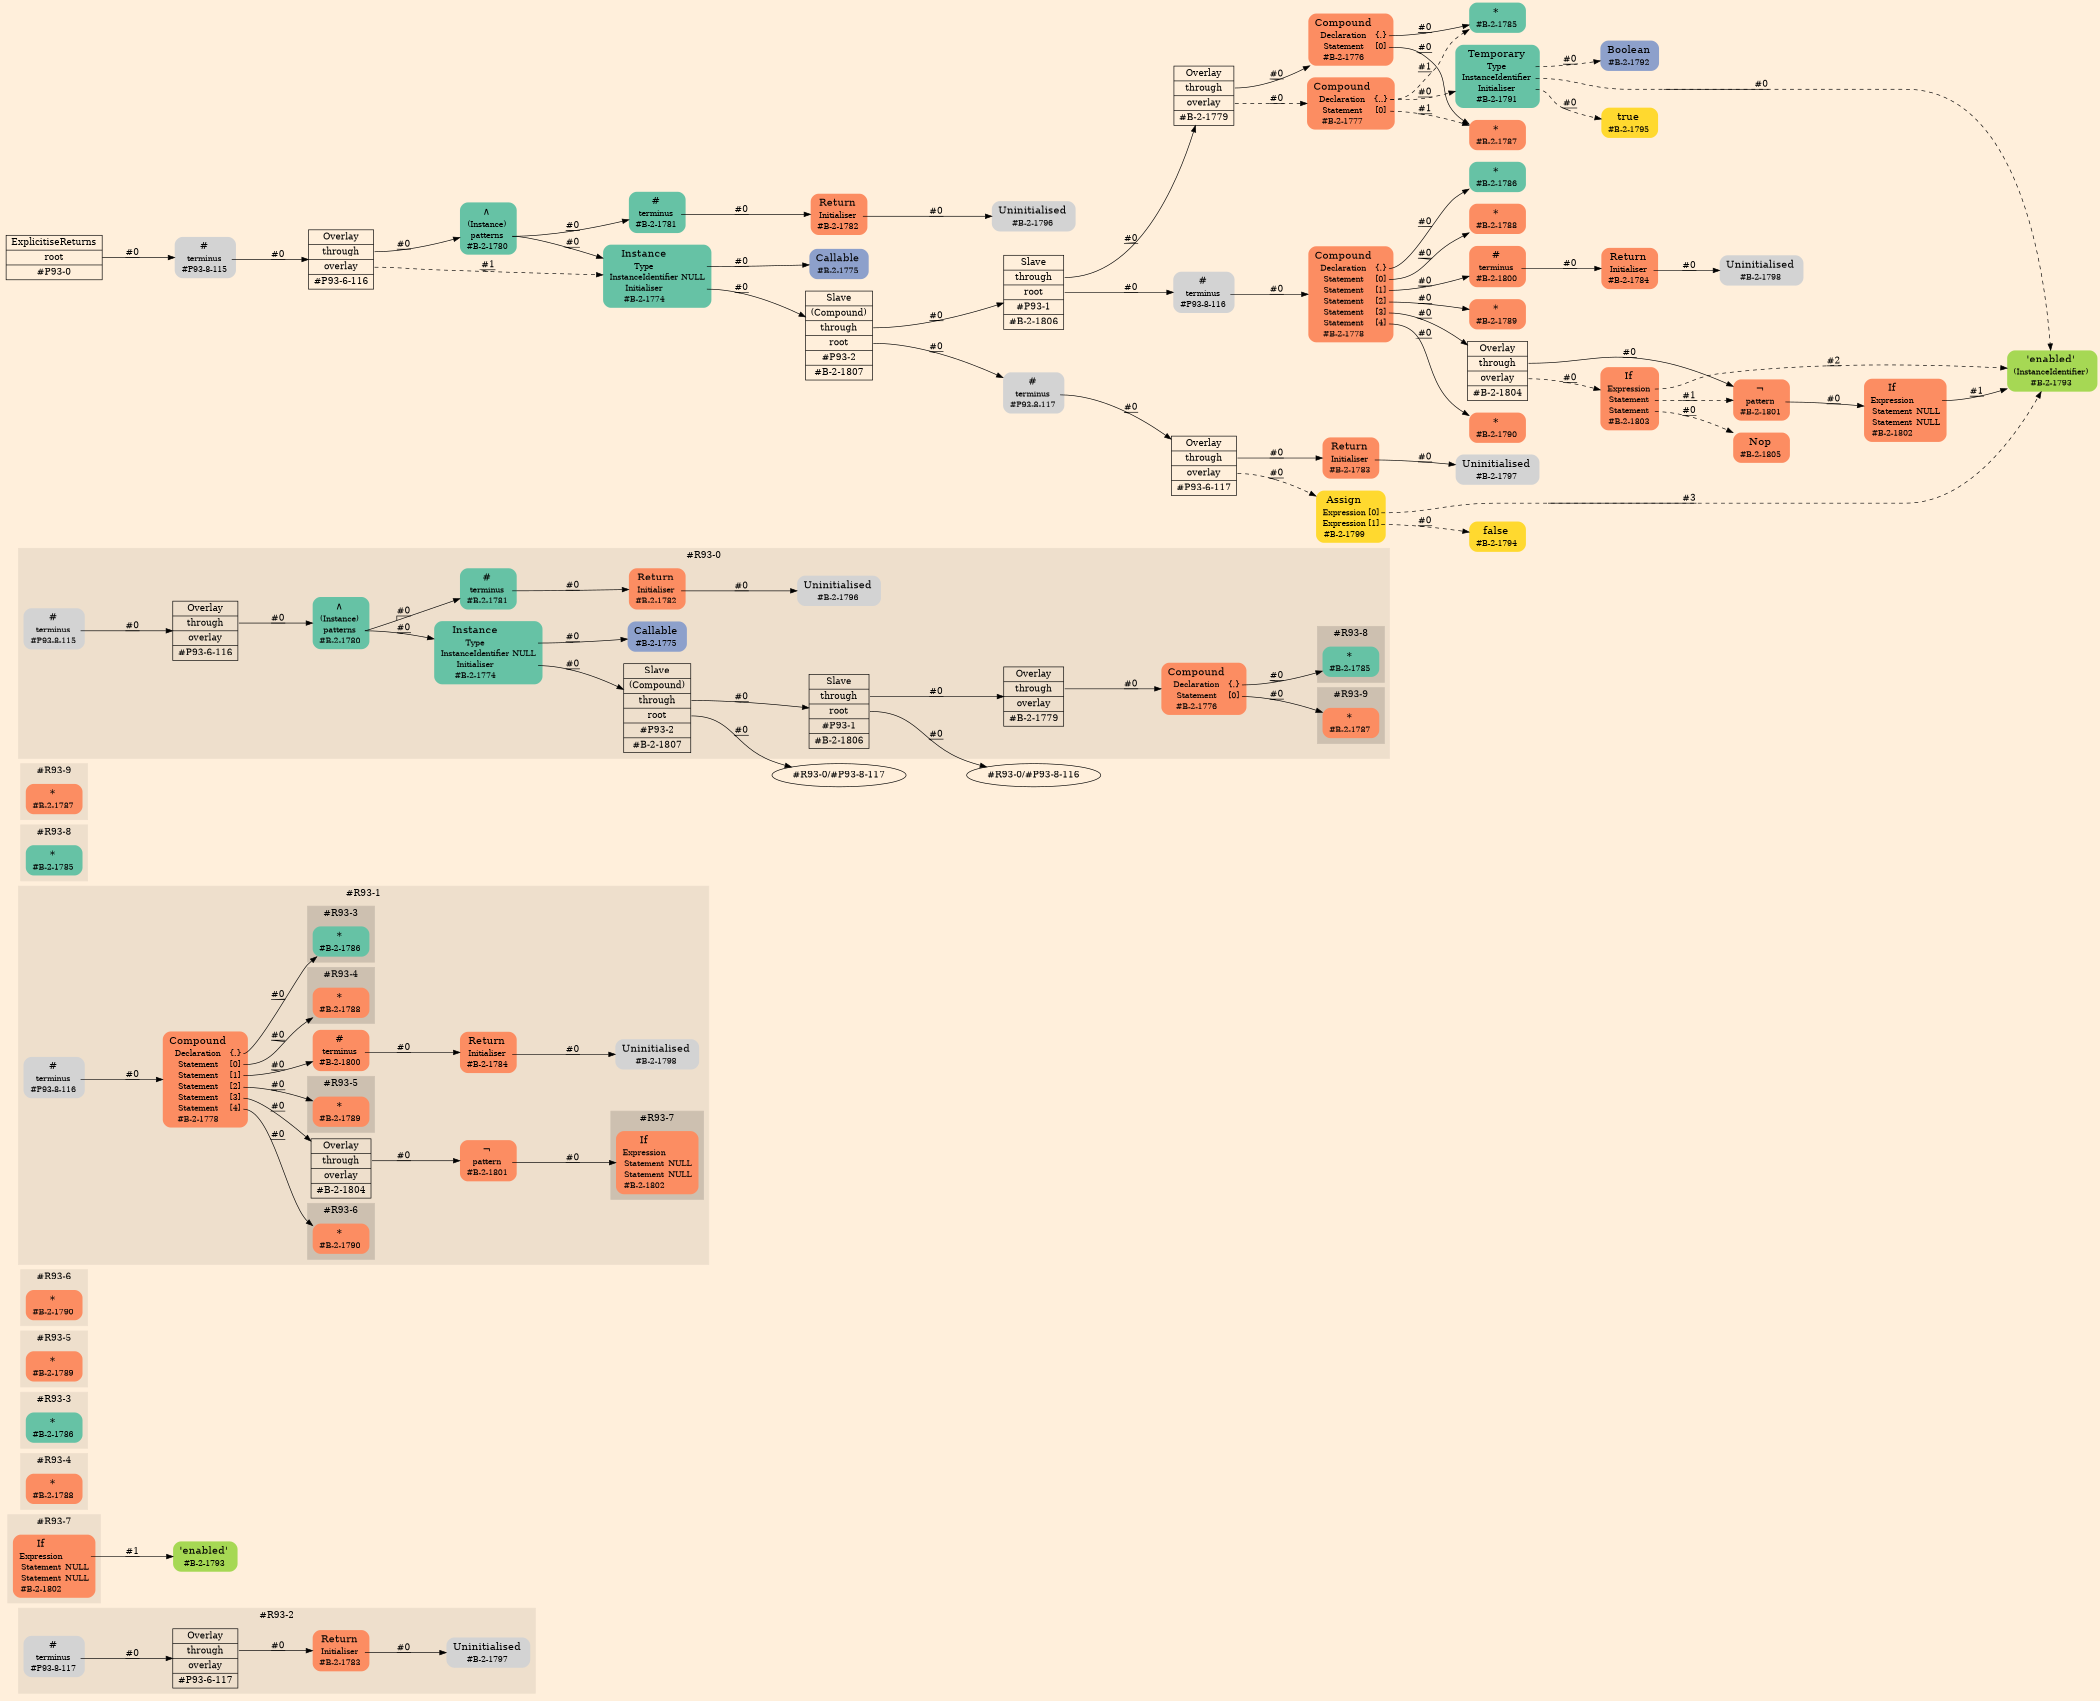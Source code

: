 digraph Inferno {
graph [
rankdir = "LR"
ranksep = 1.0
size = "14,20"
bgcolor = antiquewhite1
color = black
fontcolor = black
];
node [
];
subgraph "cluster#R93-2" {
label = "#R93-2"
style = "filled"
color = antiquewhite2
"#R93-2/#B-2-1797" [
shape = "plaintext"
label = <<TABLE BORDER="0" CELLBORDER="0" CELLSPACING="0">
 <TR>
  <TD><FONT POINT-SIZE="16.0">Uninitialised</FONT></TD>
  <TD></TD>
 </TR>
 <TR>
  <TD>#B-2-1797</TD>
  <TD PORT="port0"></TD>
 </TR>
</TABLE>>
style = "rounded,filled"
fontsize = "12"
];
"#R93-2/#B-2-1783" [
shape = "plaintext"
fillcolor = "/set28/2"
label = <<TABLE BORDER="0" CELLBORDER="0" CELLSPACING="0">
 <TR>
  <TD><FONT POINT-SIZE="16.0">Return</FONT></TD>
  <TD></TD>
 </TR>
 <TR>
  <TD>Initialiser</TD>
  <TD PORT="port0"></TD>
 </TR>
 <TR>
  <TD>#B-2-1783</TD>
  <TD PORT="port1"></TD>
 </TR>
</TABLE>>
style = "rounded,filled"
fontsize = "12"
];
"#R93-2/#P93-8-117" [
shape = "plaintext"
label = <<TABLE BORDER="0" CELLBORDER="0" CELLSPACING="0">
 <TR>
  <TD><FONT POINT-SIZE="16.0">#</FONT></TD>
  <TD></TD>
 </TR>
 <TR>
  <TD>terminus</TD>
  <TD PORT="port0"></TD>
 </TR>
 <TR>
  <TD>#P93-8-117</TD>
  <TD PORT="port1"></TD>
 </TR>
</TABLE>>
style = "rounded,filled"
fontsize = "12"
];
"#R93-2/#P93-6-117" [
shape = "record"
fillcolor = antiquewhite2
label = "<fixed> Overlay | <port0> through | <port1> overlay | <port2> #P93-6-117"
style = "filled"
fontsize = "14"
color = black
fontcolor = black
];
}
"#R93-7/#B-2-1793" [
shape = "plaintext"
fillcolor = "/set28/5"
label = <<TABLE BORDER="0" CELLBORDER="0" CELLSPACING="0">
 <TR>
  <TD><FONT POINT-SIZE="16.0">'enabled'</FONT></TD>
  <TD></TD>
 </TR>
 <TR>
  <TD>#B-2-1793</TD>
  <TD PORT="port0"></TD>
 </TR>
</TABLE>>
style = "rounded,filled"
fontsize = "12"
];
subgraph "cluster#R93-7" {
label = "#R93-7"
style = "filled"
color = antiquewhite2
"#R93-7/#B-2-1802" [
shape = "plaintext"
fillcolor = "/set28/2"
label = <<TABLE BORDER="0" CELLBORDER="0" CELLSPACING="0">
 <TR>
  <TD><FONT POINT-SIZE="16.0">If</FONT></TD>
  <TD></TD>
 </TR>
 <TR>
  <TD>Expression</TD>
  <TD PORT="port0"></TD>
 </TR>
 <TR>
  <TD>Statement</TD>
  <TD PORT="port1">NULL</TD>
 </TR>
 <TR>
  <TD>Statement</TD>
  <TD PORT="port2">NULL</TD>
 </TR>
 <TR>
  <TD>#B-2-1802</TD>
  <TD PORT="port3"></TD>
 </TR>
</TABLE>>
style = "rounded,filled"
fontsize = "12"
];
}
subgraph "cluster#R93-4" {
label = "#R93-4"
style = "filled"
color = antiquewhite2
"#R93-4/#B-2-1788" [
shape = "plaintext"
fillcolor = "/set28/2"
label = <<TABLE BORDER="0" CELLBORDER="0" CELLSPACING="0">
 <TR>
  <TD><FONT POINT-SIZE="16.0">*</FONT></TD>
  <TD></TD>
 </TR>
 <TR>
  <TD>#B-2-1788</TD>
  <TD PORT="port0"></TD>
 </TR>
</TABLE>>
style = "rounded,filled"
fontsize = "12"
];
}
subgraph "cluster#R93-3" {
label = "#R93-3"
style = "filled"
color = antiquewhite2
"#R93-3/#B-2-1786" [
shape = "plaintext"
fillcolor = "/set28/1"
label = <<TABLE BORDER="0" CELLBORDER="0" CELLSPACING="0">
 <TR>
  <TD><FONT POINT-SIZE="16.0">*</FONT></TD>
  <TD></TD>
 </TR>
 <TR>
  <TD>#B-2-1786</TD>
  <TD PORT="port0"></TD>
 </TR>
</TABLE>>
style = "rounded,filled"
fontsize = "12"
];
}
subgraph "cluster#R93-5" {
label = "#R93-5"
style = "filled"
color = antiquewhite2
"#R93-5/#B-2-1789" [
shape = "plaintext"
fillcolor = "/set28/2"
label = <<TABLE BORDER="0" CELLBORDER="0" CELLSPACING="0">
 <TR>
  <TD><FONT POINT-SIZE="16.0">*</FONT></TD>
  <TD></TD>
 </TR>
 <TR>
  <TD>#B-2-1789</TD>
  <TD PORT="port0"></TD>
 </TR>
</TABLE>>
style = "rounded,filled"
fontsize = "12"
];
}
subgraph "cluster#R93-6" {
label = "#R93-6"
style = "filled"
color = antiquewhite2
"#R93-6/#B-2-1790" [
shape = "plaintext"
fillcolor = "/set28/2"
label = <<TABLE BORDER="0" CELLBORDER="0" CELLSPACING="0">
 <TR>
  <TD><FONT POINT-SIZE="16.0">*</FONT></TD>
  <TD></TD>
 </TR>
 <TR>
  <TD>#B-2-1790</TD>
  <TD PORT="port0"></TD>
 </TR>
</TABLE>>
style = "rounded,filled"
fontsize = "12"
];
}
subgraph "cluster#R93-1" {
label = "#R93-1"
style = "filled"
color = antiquewhite2
"#R93-1/#B-2-1804" [
shape = "record"
fillcolor = antiquewhite2
label = "<fixed> Overlay | <port0> through | <port1> overlay | <port2> #B-2-1804"
style = "filled"
fontsize = "14"
color = black
fontcolor = black
];
"#R93-1/#B-2-1778" [
shape = "plaintext"
fillcolor = "/set28/2"
label = <<TABLE BORDER="0" CELLBORDER="0" CELLSPACING="0">
 <TR>
  <TD><FONT POINT-SIZE="16.0">Compound</FONT></TD>
  <TD></TD>
 </TR>
 <TR>
  <TD>Declaration</TD>
  <TD PORT="port0">{.}</TD>
 </TR>
 <TR>
  <TD>Statement</TD>
  <TD PORT="port1">[0]</TD>
 </TR>
 <TR>
  <TD>Statement</TD>
  <TD PORT="port2">[1]</TD>
 </TR>
 <TR>
  <TD>Statement</TD>
  <TD PORT="port3">[2]</TD>
 </TR>
 <TR>
  <TD>Statement</TD>
  <TD PORT="port4">[3]</TD>
 </TR>
 <TR>
  <TD>Statement</TD>
  <TD PORT="port5">[4]</TD>
 </TR>
 <TR>
  <TD>#B-2-1778</TD>
  <TD PORT="port6"></TD>
 </TR>
</TABLE>>
style = "rounded,filled"
fontsize = "12"
];
"#R93-1/#B-2-1801" [
shape = "plaintext"
fillcolor = "/set28/2"
label = <<TABLE BORDER="0" CELLBORDER="0" CELLSPACING="0">
 <TR>
  <TD><FONT POINT-SIZE="16.0">¬</FONT></TD>
  <TD></TD>
 </TR>
 <TR>
  <TD>pattern</TD>
  <TD PORT="port0"></TD>
 </TR>
 <TR>
  <TD>#B-2-1801</TD>
  <TD PORT="port1"></TD>
 </TR>
</TABLE>>
style = "rounded,filled"
fontsize = "12"
];
"#R93-1/#B-2-1784" [
shape = "plaintext"
fillcolor = "/set28/2"
label = <<TABLE BORDER="0" CELLBORDER="0" CELLSPACING="0">
 <TR>
  <TD><FONT POINT-SIZE="16.0">Return</FONT></TD>
  <TD></TD>
 </TR>
 <TR>
  <TD>Initialiser</TD>
  <TD PORT="port0"></TD>
 </TR>
 <TR>
  <TD>#B-2-1784</TD>
  <TD PORT="port1"></TD>
 </TR>
</TABLE>>
style = "rounded,filled"
fontsize = "12"
];
"#R93-1/#P93-8-116" [
shape = "plaintext"
label = <<TABLE BORDER="0" CELLBORDER="0" CELLSPACING="0">
 <TR>
  <TD><FONT POINT-SIZE="16.0">#</FONT></TD>
  <TD></TD>
 </TR>
 <TR>
  <TD>terminus</TD>
  <TD PORT="port0"></TD>
 </TR>
 <TR>
  <TD>#P93-8-116</TD>
  <TD PORT="port1"></TD>
 </TR>
</TABLE>>
style = "rounded,filled"
fontsize = "12"
];
"#R93-1/#B-2-1800" [
shape = "plaintext"
fillcolor = "/set28/2"
label = <<TABLE BORDER="0" CELLBORDER="0" CELLSPACING="0">
 <TR>
  <TD><FONT POINT-SIZE="16.0">#</FONT></TD>
  <TD></TD>
 </TR>
 <TR>
  <TD>terminus</TD>
  <TD PORT="port0"></TD>
 </TR>
 <TR>
  <TD>#B-2-1800</TD>
  <TD PORT="port1"></TD>
 </TR>
</TABLE>>
style = "rounded,filled"
fontsize = "12"
];
"#R93-1/#B-2-1798" [
shape = "plaintext"
label = <<TABLE BORDER="0" CELLBORDER="0" CELLSPACING="0">
 <TR>
  <TD><FONT POINT-SIZE="16.0">Uninitialised</FONT></TD>
  <TD></TD>
 </TR>
 <TR>
  <TD>#B-2-1798</TD>
  <TD PORT="port0"></TD>
 </TR>
</TABLE>>
style = "rounded,filled"
fontsize = "12"
];
subgraph "cluster#R93-7" {
label = "#R93-7"
style = "filled"
color = antiquewhite3
"#R93-1/#B-2-1802" [
shape = "plaintext"
fillcolor = "/set28/2"
label = <<TABLE BORDER="0" CELLBORDER="0" CELLSPACING="0">
 <TR>
  <TD><FONT POINT-SIZE="16.0">If</FONT></TD>
  <TD></TD>
 </TR>
 <TR>
  <TD>Expression</TD>
  <TD PORT="port0"></TD>
 </TR>
 <TR>
  <TD>Statement</TD>
  <TD PORT="port1">NULL</TD>
 </TR>
 <TR>
  <TD>Statement</TD>
  <TD PORT="port2">NULL</TD>
 </TR>
 <TR>
  <TD>#B-2-1802</TD>
  <TD PORT="port3"></TD>
 </TR>
</TABLE>>
style = "rounded,filled"
fontsize = "12"
];
}
subgraph "cluster#R93-6" {
label = "#R93-6"
style = "filled"
color = antiquewhite3
"#R93-1/#B-2-1790" [
shape = "plaintext"
fillcolor = "/set28/2"
label = <<TABLE BORDER="0" CELLBORDER="0" CELLSPACING="0">
 <TR>
  <TD><FONT POINT-SIZE="16.0">*</FONT></TD>
  <TD></TD>
 </TR>
 <TR>
  <TD>#B-2-1790</TD>
  <TD PORT="port0"></TD>
 </TR>
</TABLE>>
style = "rounded,filled"
fontsize = "12"
];
}
subgraph "cluster#R93-5" {
label = "#R93-5"
style = "filled"
color = antiquewhite3
"#R93-1/#B-2-1789" [
shape = "plaintext"
fillcolor = "/set28/2"
label = <<TABLE BORDER="0" CELLBORDER="0" CELLSPACING="0">
 <TR>
  <TD><FONT POINT-SIZE="16.0">*</FONT></TD>
  <TD></TD>
 </TR>
 <TR>
  <TD>#B-2-1789</TD>
  <TD PORT="port0"></TD>
 </TR>
</TABLE>>
style = "rounded,filled"
fontsize = "12"
];
}
subgraph "cluster#R93-3" {
label = "#R93-3"
style = "filled"
color = antiquewhite3
"#R93-1/#B-2-1786" [
shape = "plaintext"
fillcolor = "/set28/1"
label = <<TABLE BORDER="0" CELLBORDER="0" CELLSPACING="0">
 <TR>
  <TD><FONT POINT-SIZE="16.0">*</FONT></TD>
  <TD></TD>
 </TR>
 <TR>
  <TD>#B-2-1786</TD>
  <TD PORT="port0"></TD>
 </TR>
</TABLE>>
style = "rounded,filled"
fontsize = "12"
];
}
subgraph "cluster#R93-4" {
label = "#R93-4"
style = "filled"
color = antiquewhite3
"#R93-1/#B-2-1788" [
shape = "plaintext"
fillcolor = "/set28/2"
label = <<TABLE BORDER="0" CELLBORDER="0" CELLSPACING="0">
 <TR>
  <TD><FONT POINT-SIZE="16.0">*</FONT></TD>
  <TD></TD>
 </TR>
 <TR>
  <TD>#B-2-1788</TD>
  <TD PORT="port0"></TD>
 </TR>
</TABLE>>
style = "rounded,filled"
fontsize = "12"
];
}
}
subgraph "cluster#R93-8" {
label = "#R93-8"
style = "filled"
color = antiquewhite2
"#R93-8/#B-2-1785" [
shape = "plaintext"
fillcolor = "/set28/1"
label = <<TABLE BORDER="0" CELLBORDER="0" CELLSPACING="0">
 <TR>
  <TD><FONT POINT-SIZE="16.0">*</FONT></TD>
  <TD></TD>
 </TR>
 <TR>
  <TD>#B-2-1785</TD>
  <TD PORT="port0"></TD>
 </TR>
</TABLE>>
style = "rounded,filled"
fontsize = "12"
];
}
subgraph "cluster#R93-9" {
label = "#R93-9"
style = "filled"
color = antiquewhite2
"#R93-9/#B-2-1787" [
shape = "plaintext"
fillcolor = "/set28/2"
label = <<TABLE BORDER="0" CELLBORDER="0" CELLSPACING="0">
 <TR>
  <TD><FONT POINT-SIZE="16.0">*</FONT></TD>
  <TD></TD>
 </TR>
 <TR>
  <TD>#B-2-1787</TD>
  <TD PORT="port0"></TD>
 </TR>
</TABLE>>
style = "rounded,filled"
fontsize = "12"
];
}
subgraph "cluster#R93-0" {
label = "#R93-0"
style = "filled"
color = antiquewhite2
"#R93-0/#B-2-1774" [
shape = "plaintext"
fillcolor = "/set28/1"
label = <<TABLE BORDER="0" CELLBORDER="0" CELLSPACING="0">
 <TR>
  <TD><FONT POINT-SIZE="16.0">Instance</FONT></TD>
  <TD></TD>
 </TR>
 <TR>
  <TD>Type</TD>
  <TD PORT="port0"></TD>
 </TR>
 <TR>
  <TD>InstanceIdentifier</TD>
  <TD PORT="port1">NULL</TD>
 </TR>
 <TR>
  <TD>Initialiser</TD>
  <TD PORT="port2"></TD>
 </TR>
 <TR>
  <TD>#B-2-1774</TD>
  <TD PORT="port3"></TD>
 </TR>
</TABLE>>
style = "rounded,filled"
fontsize = "12"
];
"#R93-0/#B-2-1775" [
shape = "plaintext"
fillcolor = "/set28/3"
label = <<TABLE BORDER="0" CELLBORDER="0" CELLSPACING="0">
 <TR>
  <TD><FONT POINT-SIZE="16.0">Callable</FONT></TD>
  <TD></TD>
 </TR>
 <TR>
  <TD>#B-2-1775</TD>
  <TD PORT="port0"></TD>
 </TR>
</TABLE>>
style = "rounded,filled"
fontsize = "12"
];
"#R93-0/#B-2-1796" [
shape = "plaintext"
label = <<TABLE BORDER="0" CELLBORDER="0" CELLSPACING="0">
 <TR>
  <TD><FONT POINT-SIZE="16.0">Uninitialised</FONT></TD>
  <TD></TD>
 </TR>
 <TR>
  <TD>#B-2-1796</TD>
  <TD PORT="port0"></TD>
 </TR>
</TABLE>>
style = "rounded,filled"
fontsize = "12"
];
"#R93-0/#P93-8-115" [
shape = "plaintext"
label = <<TABLE BORDER="0" CELLBORDER="0" CELLSPACING="0">
 <TR>
  <TD><FONT POINT-SIZE="16.0">#</FONT></TD>
  <TD></TD>
 </TR>
 <TR>
  <TD>terminus</TD>
  <TD PORT="port0"></TD>
 </TR>
 <TR>
  <TD>#P93-8-115</TD>
  <TD PORT="port1"></TD>
 </TR>
</TABLE>>
style = "rounded,filled"
fontsize = "12"
];
"#R93-0/#B-2-1776" [
shape = "plaintext"
fillcolor = "/set28/2"
label = <<TABLE BORDER="0" CELLBORDER="0" CELLSPACING="0">
 <TR>
  <TD><FONT POINT-SIZE="16.0">Compound</FONT></TD>
  <TD></TD>
 </TR>
 <TR>
  <TD>Declaration</TD>
  <TD PORT="port0">{.}</TD>
 </TR>
 <TR>
  <TD>Statement</TD>
  <TD PORT="port1">[0]</TD>
 </TR>
 <TR>
  <TD>#B-2-1776</TD>
  <TD PORT="port2"></TD>
 </TR>
</TABLE>>
style = "rounded,filled"
fontsize = "12"
];
"#R93-0/#P93-6-116" [
shape = "record"
fillcolor = antiquewhite2
label = "<fixed> Overlay | <port0> through | <port1> overlay | <port2> #P93-6-116"
style = "filled"
fontsize = "14"
color = black
fontcolor = black
];
"#R93-0/#B-2-1807" [
shape = "record"
fillcolor = antiquewhite2
label = "<fixed> Slave | <port0> (Compound) | <port1> through | <port2> root | <port3> #P93-2 | <port4> #B-2-1807"
style = "filled"
fontsize = "14"
color = black
fontcolor = black
];
"#R93-0/#B-2-1780" [
shape = "plaintext"
fillcolor = "/set28/1"
label = <<TABLE BORDER="0" CELLBORDER="0" CELLSPACING="0">
 <TR>
  <TD><FONT POINT-SIZE="16.0">∧</FONT></TD>
  <TD></TD>
 </TR>
 <TR>
  <TD>(Instance)</TD>
  <TD PORT="port0"></TD>
 </TR>
 <TR>
  <TD>patterns</TD>
  <TD PORT="port1"></TD>
 </TR>
 <TR>
  <TD>#B-2-1780</TD>
  <TD PORT="port2"></TD>
 </TR>
</TABLE>>
style = "rounded,filled"
fontsize = "12"
];
"#R93-0/#B-2-1779" [
shape = "record"
fillcolor = antiquewhite2
label = "<fixed> Overlay | <port0> through | <port1> overlay | <port2> #B-2-1779"
style = "filled"
fontsize = "14"
color = black
fontcolor = black
];
"#R93-0/#B-2-1781" [
shape = "plaintext"
fillcolor = "/set28/1"
label = <<TABLE BORDER="0" CELLBORDER="0" CELLSPACING="0">
 <TR>
  <TD><FONT POINT-SIZE="16.0">#</FONT></TD>
  <TD></TD>
 </TR>
 <TR>
  <TD>terminus</TD>
  <TD PORT="port0"></TD>
 </TR>
 <TR>
  <TD>#B-2-1781</TD>
  <TD PORT="port1"></TD>
 </TR>
</TABLE>>
style = "rounded,filled"
fontsize = "12"
];
"#R93-0/#B-2-1806" [
shape = "record"
fillcolor = antiquewhite2
label = "<fixed> Slave | <port0> through | <port1> root | <port2> #P93-1 | <port3> #B-2-1806"
style = "filled"
fontsize = "14"
color = black
fontcolor = black
];
"#R93-0/#B-2-1782" [
shape = "plaintext"
fillcolor = "/set28/2"
label = <<TABLE BORDER="0" CELLBORDER="0" CELLSPACING="0">
 <TR>
  <TD><FONT POINT-SIZE="16.0">Return</FONT></TD>
  <TD></TD>
 </TR>
 <TR>
  <TD>Initialiser</TD>
  <TD PORT="port0"></TD>
 </TR>
 <TR>
  <TD>#B-2-1782</TD>
  <TD PORT="port1"></TD>
 </TR>
</TABLE>>
style = "rounded,filled"
fontsize = "12"
];
subgraph "cluster#R93-9" {
label = "#R93-9"
style = "filled"
color = antiquewhite3
"#R93-0/#B-2-1787" [
shape = "plaintext"
fillcolor = "/set28/2"
label = <<TABLE BORDER="0" CELLBORDER="0" CELLSPACING="0">
 <TR>
  <TD><FONT POINT-SIZE="16.0">*</FONT></TD>
  <TD></TD>
 </TR>
 <TR>
  <TD>#B-2-1787</TD>
  <TD PORT="port0"></TD>
 </TR>
</TABLE>>
style = "rounded,filled"
fontsize = "12"
];
}
subgraph "cluster#R93-8" {
label = "#R93-8"
style = "filled"
color = antiquewhite3
"#R93-0/#B-2-1785" [
shape = "plaintext"
fillcolor = "/set28/1"
label = <<TABLE BORDER="0" CELLBORDER="0" CELLSPACING="0">
 <TR>
  <TD><FONT POINT-SIZE="16.0">*</FONT></TD>
  <TD></TD>
 </TR>
 <TR>
  <TD>#B-2-1785</TD>
  <TD PORT="port0"></TD>
 </TR>
</TABLE>>
style = "rounded,filled"
fontsize = "12"
];
}
}
"CR#P93-0" [
shape = "record"
fillcolor = antiquewhite1
label = "<fixed> ExplicitiseReturns | <port0> root | <port1> #P93-0"
style = "filled"
fontsize = "14"
color = black
fontcolor = black
];
"#P93-8-115" [
shape = "plaintext"
label = <<TABLE BORDER="0" CELLBORDER="0" CELLSPACING="0">
 <TR>
  <TD><FONT POINT-SIZE="16.0">#</FONT></TD>
  <TD></TD>
 </TR>
 <TR>
  <TD>terminus</TD>
  <TD PORT="port0"></TD>
 </TR>
 <TR>
  <TD>#P93-8-115</TD>
  <TD PORT="port1"></TD>
 </TR>
</TABLE>>
style = "rounded,filled"
fontsize = "12"
];
"#P93-6-116" [
shape = "record"
fillcolor = antiquewhite1
label = "<fixed> Overlay | <port0> through | <port1> overlay | <port2> #P93-6-116"
style = "filled"
fontsize = "14"
color = black
fontcolor = black
];
"#B-2-1780" [
shape = "plaintext"
fillcolor = "/set28/1"
label = <<TABLE BORDER="0" CELLBORDER="0" CELLSPACING="0">
 <TR>
  <TD><FONT POINT-SIZE="16.0">∧</FONT></TD>
  <TD></TD>
 </TR>
 <TR>
  <TD>(Instance)</TD>
  <TD PORT="port0"></TD>
 </TR>
 <TR>
  <TD>patterns</TD>
  <TD PORT="port1"></TD>
 </TR>
 <TR>
  <TD>#B-2-1780</TD>
  <TD PORT="port2"></TD>
 </TR>
</TABLE>>
style = "rounded,filled"
fontsize = "12"
];
"#B-2-1774" [
shape = "plaintext"
fillcolor = "/set28/1"
label = <<TABLE BORDER="0" CELLBORDER="0" CELLSPACING="0">
 <TR>
  <TD><FONT POINT-SIZE="16.0">Instance</FONT></TD>
  <TD></TD>
 </TR>
 <TR>
  <TD>Type</TD>
  <TD PORT="port0"></TD>
 </TR>
 <TR>
  <TD>InstanceIdentifier</TD>
  <TD PORT="port1">NULL</TD>
 </TR>
 <TR>
  <TD>Initialiser</TD>
  <TD PORT="port2"></TD>
 </TR>
 <TR>
  <TD>#B-2-1774</TD>
  <TD PORT="port3"></TD>
 </TR>
</TABLE>>
style = "rounded,filled"
fontsize = "12"
];
"#B-2-1775" [
shape = "plaintext"
fillcolor = "/set28/3"
label = <<TABLE BORDER="0" CELLBORDER="0" CELLSPACING="0">
 <TR>
  <TD><FONT POINT-SIZE="16.0">Callable</FONT></TD>
  <TD></TD>
 </TR>
 <TR>
  <TD>#B-2-1775</TD>
  <TD PORT="port0"></TD>
 </TR>
</TABLE>>
style = "rounded,filled"
fontsize = "12"
];
"#B-2-1807" [
shape = "record"
fillcolor = antiquewhite1
label = "<fixed> Slave | <port0> (Compound) | <port1> through | <port2> root | <port3> #P93-2 | <port4> #B-2-1807"
style = "filled"
fontsize = "14"
color = black
fontcolor = black
];
"#B-2-1806" [
shape = "record"
fillcolor = antiquewhite1
label = "<fixed> Slave | <port0> through | <port1> root | <port2> #P93-1 | <port3> #B-2-1806"
style = "filled"
fontsize = "14"
color = black
fontcolor = black
];
"#B-2-1779" [
shape = "record"
fillcolor = antiquewhite1
label = "<fixed> Overlay | <port0> through | <port1> overlay | <port2> #B-2-1779"
style = "filled"
fontsize = "14"
color = black
fontcolor = black
];
"#B-2-1776" [
shape = "plaintext"
fillcolor = "/set28/2"
label = <<TABLE BORDER="0" CELLBORDER="0" CELLSPACING="0">
 <TR>
  <TD><FONT POINT-SIZE="16.0">Compound</FONT></TD>
  <TD></TD>
 </TR>
 <TR>
  <TD>Declaration</TD>
  <TD PORT="port0">{.}</TD>
 </TR>
 <TR>
  <TD>Statement</TD>
  <TD PORT="port1">[0]</TD>
 </TR>
 <TR>
  <TD>#B-2-1776</TD>
  <TD PORT="port2"></TD>
 </TR>
</TABLE>>
style = "rounded,filled"
fontsize = "12"
];
"#B-2-1785" [
shape = "plaintext"
fillcolor = "/set28/1"
label = <<TABLE BORDER="0" CELLBORDER="0" CELLSPACING="0">
 <TR>
  <TD><FONT POINT-SIZE="16.0">*</FONT></TD>
  <TD></TD>
 </TR>
 <TR>
  <TD>#B-2-1785</TD>
  <TD PORT="port0"></TD>
 </TR>
</TABLE>>
style = "rounded,filled"
fontsize = "12"
];
"#B-2-1787" [
shape = "plaintext"
fillcolor = "/set28/2"
label = <<TABLE BORDER="0" CELLBORDER="0" CELLSPACING="0">
 <TR>
  <TD><FONT POINT-SIZE="16.0">*</FONT></TD>
  <TD></TD>
 </TR>
 <TR>
  <TD>#B-2-1787</TD>
  <TD PORT="port0"></TD>
 </TR>
</TABLE>>
style = "rounded,filled"
fontsize = "12"
];
"#B-2-1777" [
shape = "plaintext"
fillcolor = "/set28/2"
label = <<TABLE BORDER="0" CELLBORDER="0" CELLSPACING="0">
 <TR>
  <TD><FONT POINT-SIZE="16.0">Compound</FONT></TD>
  <TD></TD>
 </TR>
 <TR>
  <TD>Declaration</TD>
  <TD PORT="port0">{..}</TD>
 </TR>
 <TR>
  <TD>Statement</TD>
  <TD PORT="port1">[0]</TD>
 </TR>
 <TR>
  <TD>#B-2-1777</TD>
  <TD PORT="port2"></TD>
 </TR>
</TABLE>>
style = "rounded,filled"
fontsize = "12"
];
"#B-2-1791" [
shape = "plaintext"
fillcolor = "/set28/1"
label = <<TABLE BORDER="0" CELLBORDER="0" CELLSPACING="0">
 <TR>
  <TD><FONT POINT-SIZE="16.0">Temporary</FONT></TD>
  <TD></TD>
 </TR>
 <TR>
  <TD>Type</TD>
  <TD PORT="port0"></TD>
 </TR>
 <TR>
  <TD>InstanceIdentifier</TD>
  <TD PORT="port1"></TD>
 </TR>
 <TR>
  <TD>Initialiser</TD>
  <TD PORT="port2"></TD>
 </TR>
 <TR>
  <TD>#B-2-1791</TD>
  <TD PORT="port3"></TD>
 </TR>
</TABLE>>
style = "rounded,filled"
fontsize = "12"
];
"#B-2-1792" [
shape = "plaintext"
fillcolor = "/set28/3"
label = <<TABLE BORDER="0" CELLBORDER="0" CELLSPACING="0">
 <TR>
  <TD><FONT POINT-SIZE="16.0">Boolean</FONT></TD>
  <TD></TD>
 </TR>
 <TR>
  <TD>#B-2-1792</TD>
  <TD PORT="port0"></TD>
 </TR>
</TABLE>>
style = "rounded,filled"
fontsize = "12"
];
"#B-2-1793" [
shape = "plaintext"
fillcolor = "/set28/5"
label = <<TABLE BORDER="0" CELLBORDER="0" CELLSPACING="0">
 <TR>
  <TD><FONT POINT-SIZE="16.0">'enabled'</FONT></TD>
  <TD></TD>
 </TR>
 <TR>
  <TD>(InstanceIdentifier)</TD>
  <TD PORT="port0"></TD>
 </TR>
 <TR>
  <TD>#B-2-1793</TD>
  <TD PORT="port1"></TD>
 </TR>
</TABLE>>
style = "rounded,filled"
fontsize = "12"
];
"#B-2-1795" [
shape = "plaintext"
fillcolor = "/set28/6"
label = <<TABLE BORDER="0" CELLBORDER="0" CELLSPACING="0">
 <TR>
  <TD><FONT POINT-SIZE="16.0">true</FONT></TD>
  <TD></TD>
 </TR>
 <TR>
  <TD>#B-2-1795</TD>
  <TD PORT="port0"></TD>
 </TR>
</TABLE>>
style = "rounded,filled"
fontsize = "12"
];
"#P93-8-116" [
shape = "plaintext"
label = <<TABLE BORDER="0" CELLBORDER="0" CELLSPACING="0">
 <TR>
  <TD><FONT POINT-SIZE="16.0">#</FONT></TD>
  <TD></TD>
 </TR>
 <TR>
  <TD>terminus</TD>
  <TD PORT="port0"></TD>
 </TR>
 <TR>
  <TD>#P93-8-116</TD>
  <TD PORT="port1"></TD>
 </TR>
</TABLE>>
style = "rounded,filled"
fontsize = "12"
];
"#B-2-1778" [
shape = "plaintext"
fillcolor = "/set28/2"
label = <<TABLE BORDER="0" CELLBORDER="0" CELLSPACING="0">
 <TR>
  <TD><FONT POINT-SIZE="16.0">Compound</FONT></TD>
  <TD></TD>
 </TR>
 <TR>
  <TD>Declaration</TD>
  <TD PORT="port0">{.}</TD>
 </TR>
 <TR>
  <TD>Statement</TD>
  <TD PORT="port1">[0]</TD>
 </TR>
 <TR>
  <TD>Statement</TD>
  <TD PORT="port2">[1]</TD>
 </TR>
 <TR>
  <TD>Statement</TD>
  <TD PORT="port3">[2]</TD>
 </TR>
 <TR>
  <TD>Statement</TD>
  <TD PORT="port4">[3]</TD>
 </TR>
 <TR>
  <TD>Statement</TD>
  <TD PORT="port5">[4]</TD>
 </TR>
 <TR>
  <TD>#B-2-1778</TD>
  <TD PORT="port6"></TD>
 </TR>
</TABLE>>
style = "rounded,filled"
fontsize = "12"
];
"#B-2-1786" [
shape = "plaintext"
fillcolor = "/set28/1"
label = <<TABLE BORDER="0" CELLBORDER="0" CELLSPACING="0">
 <TR>
  <TD><FONT POINT-SIZE="16.0">*</FONT></TD>
  <TD></TD>
 </TR>
 <TR>
  <TD>#B-2-1786</TD>
  <TD PORT="port0"></TD>
 </TR>
</TABLE>>
style = "rounded,filled"
fontsize = "12"
];
"#B-2-1788" [
shape = "plaintext"
fillcolor = "/set28/2"
label = <<TABLE BORDER="0" CELLBORDER="0" CELLSPACING="0">
 <TR>
  <TD><FONT POINT-SIZE="16.0">*</FONT></TD>
  <TD></TD>
 </TR>
 <TR>
  <TD>#B-2-1788</TD>
  <TD PORT="port0"></TD>
 </TR>
</TABLE>>
style = "rounded,filled"
fontsize = "12"
];
"#B-2-1800" [
shape = "plaintext"
fillcolor = "/set28/2"
label = <<TABLE BORDER="0" CELLBORDER="0" CELLSPACING="0">
 <TR>
  <TD><FONT POINT-SIZE="16.0">#</FONT></TD>
  <TD></TD>
 </TR>
 <TR>
  <TD>terminus</TD>
  <TD PORT="port0"></TD>
 </TR>
 <TR>
  <TD>#B-2-1800</TD>
  <TD PORT="port1"></TD>
 </TR>
</TABLE>>
style = "rounded,filled"
fontsize = "12"
];
"#B-2-1784" [
shape = "plaintext"
fillcolor = "/set28/2"
label = <<TABLE BORDER="0" CELLBORDER="0" CELLSPACING="0">
 <TR>
  <TD><FONT POINT-SIZE="16.0">Return</FONT></TD>
  <TD></TD>
 </TR>
 <TR>
  <TD>Initialiser</TD>
  <TD PORT="port0"></TD>
 </TR>
 <TR>
  <TD>#B-2-1784</TD>
  <TD PORT="port1"></TD>
 </TR>
</TABLE>>
style = "rounded,filled"
fontsize = "12"
];
"#B-2-1798" [
shape = "plaintext"
label = <<TABLE BORDER="0" CELLBORDER="0" CELLSPACING="0">
 <TR>
  <TD><FONT POINT-SIZE="16.0">Uninitialised</FONT></TD>
  <TD></TD>
 </TR>
 <TR>
  <TD>#B-2-1798</TD>
  <TD PORT="port0"></TD>
 </TR>
</TABLE>>
style = "rounded,filled"
fontsize = "12"
];
"#B-2-1789" [
shape = "plaintext"
fillcolor = "/set28/2"
label = <<TABLE BORDER="0" CELLBORDER="0" CELLSPACING="0">
 <TR>
  <TD><FONT POINT-SIZE="16.0">*</FONT></TD>
  <TD></TD>
 </TR>
 <TR>
  <TD>#B-2-1789</TD>
  <TD PORT="port0"></TD>
 </TR>
</TABLE>>
style = "rounded,filled"
fontsize = "12"
];
"#B-2-1804" [
shape = "record"
fillcolor = antiquewhite1
label = "<fixed> Overlay | <port0> through | <port1> overlay | <port2> #B-2-1804"
style = "filled"
fontsize = "14"
color = black
fontcolor = black
];
"#B-2-1801" [
shape = "plaintext"
fillcolor = "/set28/2"
label = <<TABLE BORDER="0" CELLBORDER="0" CELLSPACING="0">
 <TR>
  <TD><FONT POINT-SIZE="16.0">¬</FONT></TD>
  <TD></TD>
 </TR>
 <TR>
  <TD>pattern</TD>
  <TD PORT="port0"></TD>
 </TR>
 <TR>
  <TD>#B-2-1801</TD>
  <TD PORT="port1"></TD>
 </TR>
</TABLE>>
style = "rounded,filled"
fontsize = "12"
];
"#B-2-1802" [
shape = "plaintext"
fillcolor = "/set28/2"
label = <<TABLE BORDER="0" CELLBORDER="0" CELLSPACING="0">
 <TR>
  <TD><FONT POINT-SIZE="16.0">If</FONT></TD>
  <TD></TD>
 </TR>
 <TR>
  <TD>Expression</TD>
  <TD PORT="port0"></TD>
 </TR>
 <TR>
  <TD>Statement</TD>
  <TD PORT="port1">NULL</TD>
 </TR>
 <TR>
  <TD>Statement</TD>
  <TD PORT="port2">NULL</TD>
 </TR>
 <TR>
  <TD>#B-2-1802</TD>
  <TD PORT="port3"></TD>
 </TR>
</TABLE>>
style = "rounded,filled"
fontsize = "12"
];
"#B-2-1803" [
shape = "plaintext"
fillcolor = "/set28/2"
label = <<TABLE BORDER="0" CELLBORDER="0" CELLSPACING="0">
 <TR>
  <TD><FONT POINT-SIZE="16.0">If</FONT></TD>
  <TD></TD>
 </TR>
 <TR>
  <TD>Expression</TD>
  <TD PORT="port0"></TD>
 </TR>
 <TR>
  <TD>Statement</TD>
  <TD PORT="port1"></TD>
 </TR>
 <TR>
  <TD>Statement</TD>
  <TD PORT="port2"></TD>
 </TR>
 <TR>
  <TD>#B-2-1803</TD>
  <TD PORT="port3"></TD>
 </TR>
</TABLE>>
style = "rounded,filled"
fontsize = "12"
];
"#B-2-1805" [
shape = "plaintext"
fillcolor = "/set28/2"
label = <<TABLE BORDER="0" CELLBORDER="0" CELLSPACING="0">
 <TR>
  <TD><FONT POINT-SIZE="16.0">Nop</FONT></TD>
  <TD></TD>
 </TR>
 <TR>
  <TD>#B-2-1805</TD>
  <TD PORT="port0"></TD>
 </TR>
</TABLE>>
style = "rounded,filled"
fontsize = "12"
];
"#B-2-1790" [
shape = "plaintext"
fillcolor = "/set28/2"
label = <<TABLE BORDER="0" CELLBORDER="0" CELLSPACING="0">
 <TR>
  <TD><FONT POINT-SIZE="16.0">*</FONT></TD>
  <TD></TD>
 </TR>
 <TR>
  <TD>#B-2-1790</TD>
  <TD PORT="port0"></TD>
 </TR>
</TABLE>>
style = "rounded,filled"
fontsize = "12"
];
"#P93-8-117" [
shape = "plaintext"
label = <<TABLE BORDER="0" CELLBORDER="0" CELLSPACING="0">
 <TR>
  <TD><FONT POINT-SIZE="16.0">#</FONT></TD>
  <TD></TD>
 </TR>
 <TR>
  <TD>terminus</TD>
  <TD PORT="port0"></TD>
 </TR>
 <TR>
  <TD>#P93-8-117</TD>
  <TD PORT="port1"></TD>
 </TR>
</TABLE>>
style = "rounded,filled"
fontsize = "12"
];
"#P93-6-117" [
shape = "record"
fillcolor = antiquewhite1
label = "<fixed> Overlay | <port0> through | <port1> overlay | <port2> #P93-6-117"
style = "filled"
fontsize = "14"
color = black
fontcolor = black
];
"#B-2-1783" [
shape = "plaintext"
fillcolor = "/set28/2"
label = <<TABLE BORDER="0" CELLBORDER="0" CELLSPACING="0">
 <TR>
  <TD><FONT POINT-SIZE="16.0">Return</FONT></TD>
  <TD></TD>
 </TR>
 <TR>
  <TD>Initialiser</TD>
  <TD PORT="port0"></TD>
 </TR>
 <TR>
  <TD>#B-2-1783</TD>
  <TD PORT="port1"></TD>
 </TR>
</TABLE>>
style = "rounded,filled"
fontsize = "12"
];
"#B-2-1797" [
shape = "plaintext"
label = <<TABLE BORDER="0" CELLBORDER="0" CELLSPACING="0">
 <TR>
  <TD><FONT POINT-SIZE="16.0">Uninitialised</FONT></TD>
  <TD></TD>
 </TR>
 <TR>
  <TD>#B-2-1797</TD>
  <TD PORT="port0"></TD>
 </TR>
</TABLE>>
style = "rounded,filled"
fontsize = "12"
];
"#B-2-1799" [
shape = "plaintext"
fillcolor = "/set28/6"
label = <<TABLE BORDER="0" CELLBORDER="0" CELLSPACING="0">
 <TR>
  <TD><FONT POINT-SIZE="16.0">Assign</FONT></TD>
  <TD></TD>
 </TR>
 <TR>
  <TD>Expression</TD>
  <TD PORT="port0">[0]</TD>
 </TR>
 <TR>
  <TD>Expression</TD>
  <TD PORT="port1">[1]</TD>
 </TR>
 <TR>
  <TD>#B-2-1799</TD>
  <TD PORT="port2"></TD>
 </TR>
</TABLE>>
style = "rounded,filled"
fontsize = "12"
];
"#B-2-1794" [
shape = "plaintext"
fillcolor = "/set28/6"
label = <<TABLE BORDER="0" CELLBORDER="0" CELLSPACING="0">
 <TR>
  <TD><FONT POINT-SIZE="16.0">false</FONT></TD>
  <TD></TD>
 </TR>
 <TR>
  <TD>#B-2-1794</TD>
  <TD PORT="port0"></TD>
 </TR>
</TABLE>>
style = "rounded,filled"
fontsize = "12"
];
"#B-2-1781" [
shape = "plaintext"
fillcolor = "/set28/1"
label = <<TABLE BORDER="0" CELLBORDER="0" CELLSPACING="0">
 <TR>
  <TD><FONT POINT-SIZE="16.0">#</FONT></TD>
  <TD></TD>
 </TR>
 <TR>
  <TD>terminus</TD>
  <TD PORT="port0"></TD>
 </TR>
 <TR>
  <TD>#B-2-1781</TD>
  <TD PORT="port1"></TD>
 </TR>
</TABLE>>
style = "rounded,filled"
fontsize = "12"
];
"#B-2-1782" [
shape = "plaintext"
fillcolor = "/set28/2"
label = <<TABLE BORDER="0" CELLBORDER="0" CELLSPACING="0">
 <TR>
  <TD><FONT POINT-SIZE="16.0">Return</FONT></TD>
  <TD></TD>
 </TR>
 <TR>
  <TD>Initialiser</TD>
  <TD PORT="port0"></TD>
 </TR>
 <TR>
  <TD>#B-2-1782</TD>
  <TD PORT="port1"></TD>
 </TR>
</TABLE>>
style = "rounded,filled"
fontsize = "12"
];
"#B-2-1796" [
shape = "plaintext"
label = <<TABLE BORDER="0" CELLBORDER="0" CELLSPACING="0">
 <TR>
  <TD><FONT POINT-SIZE="16.0">Uninitialised</FONT></TD>
  <TD></TD>
 </TR>
 <TR>
  <TD>#B-2-1796</TD>
  <TD PORT="port0"></TD>
 </TR>
</TABLE>>
style = "rounded,filled"
fontsize = "12"
];
"CR#P93-0":port0 -> "#P93-8-115" [style="solid"
label = "#0"
decorate = true
color = black
fontcolor = black
];
"#P93-8-115":port0 -> "#P93-6-116" [style="solid"
label = "#0"
decorate = true
color = black
fontcolor = black
];
"#P93-6-116":port0 -> "#B-2-1780" [style="solid"
label = "#0"
decorate = true
color = black
fontcolor = black
];
"#P93-6-116":port1 -> "#B-2-1774" [style="dashed"
label = "#1"
decorate = true
color = black
fontcolor = black
];
"#B-2-1780":port1 -> "#B-2-1774" [style="solid"
label = "#0"
decorate = true
color = black
fontcolor = black
];
"#B-2-1780":port1 -> "#B-2-1781" [style="solid"
label = "#0"
decorate = true
color = black
fontcolor = black
];
"#B-2-1774":port0 -> "#B-2-1775" [style="solid"
label = "#0"
decorate = true
color = black
fontcolor = black
];
"#B-2-1774":port2 -> "#B-2-1807" [style="solid"
label = "#0"
decorate = true
color = black
fontcolor = black
];
"#B-2-1807":port1 -> "#B-2-1806" [style="solid"
label = "#0"
decorate = true
color = black
fontcolor = black
];
"#B-2-1807":port2 -> "#P93-8-117" [style="solid"
label = "#0"
decorate = true
color = black
fontcolor = black
];
"#B-2-1806":port0 -> "#B-2-1779" [style="solid"
label = "#0"
decorate = true
color = black
fontcolor = black
];
"#B-2-1806":port1 -> "#P93-8-116" [style="solid"
label = "#0"
decorate = true
color = black
fontcolor = black
];
"#B-2-1779":port0 -> "#B-2-1776" [style="solid"
label = "#0"
decorate = true
color = black
fontcolor = black
];
"#B-2-1779":port1 -> "#B-2-1777" [style="dashed"
label = "#0"
decorate = true
color = black
fontcolor = black
];
"#B-2-1776":port0 -> "#B-2-1785" [style="solid"
label = "#0"
decorate = true
color = black
fontcolor = black
];
"#B-2-1776":port1 -> "#B-2-1787" [style="solid"
label = "#0"
decorate = true
color = black
fontcolor = black
];
"#B-2-1777":port0 -> "#B-2-1785" [style="dashed"
label = "#1"
decorate = true
color = black
fontcolor = black
];
"#B-2-1777":port0 -> "#B-2-1791" [style="dashed"
label = "#0"
decorate = true
color = black
fontcolor = black
];
"#B-2-1777":port1 -> "#B-2-1787" [style="dashed"
label = "#1"
decorate = true
color = black
fontcolor = black
];
"#B-2-1791":port0 -> "#B-2-1792" [style="dashed"
label = "#0"
decorate = true
color = black
fontcolor = black
];
"#B-2-1791":port1 -> "#B-2-1793" [style="dashed"
label = "#0"
decorate = true
color = black
fontcolor = black
];
"#B-2-1791":port2 -> "#B-2-1795" [style="dashed"
label = "#0"
decorate = true
color = black
fontcolor = black
];
"#P93-8-116":port0 -> "#B-2-1778" [style="solid"
label = "#0"
decorate = true
color = black
fontcolor = black
];
"#B-2-1778":port0 -> "#B-2-1786" [style="solid"
label = "#0"
decorate = true
color = black
fontcolor = black
];
"#B-2-1778":port1 -> "#B-2-1788" [style="solid"
label = "#0"
decorate = true
color = black
fontcolor = black
];
"#B-2-1778":port2 -> "#B-2-1800" [style="solid"
label = "#0"
decorate = true
color = black
fontcolor = black
];
"#B-2-1778":port3 -> "#B-2-1789" [style="solid"
label = "#0"
decorate = true
color = black
fontcolor = black
];
"#B-2-1778":port4 -> "#B-2-1804" [style="solid"
label = "#0"
decorate = true
color = black
fontcolor = black
];
"#B-2-1778":port5 -> "#B-2-1790" [style="solid"
label = "#0"
decorate = true
color = black
fontcolor = black
];
"#B-2-1800":port0 -> "#B-2-1784" [style="solid"
label = "#0"
decorate = true
color = black
fontcolor = black
];
"#B-2-1784":port0 -> "#B-2-1798" [style="solid"
label = "#0"
decorate = true
color = black
fontcolor = black
];
"#B-2-1804":port0 -> "#B-2-1801" [style="solid"
label = "#0"
decorate = true
color = black
fontcolor = black
];
"#B-2-1804":port1 -> "#B-2-1803" [style="dashed"
label = "#0"
decorate = true
color = black
fontcolor = black
];
"#B-2-1801":port0 -> "#B-2-1802" [style="solid"
label = "#0"
decorate = true
color = black
fontcolor = black
];
"#B-2-1802":port0 -> "#B-2-1793" [style="solid"
label = "#1"
decorate = true
color = black
fontcolor = black
];
"#B-2-1803":port0 -> "#B-2-1793" [style="dashed"
label = "#2"
decorate = true
color = black
fontcolor = black
];
"#B-2-1803":port1 -> "#B-2-1801" [style="dashed"
label = "#1"
decorate = true
color = black
fontcolor = black
];
"#B-2-1803":port2 -> "#B-2-1805" [style="dashed"
label = "#0"
decorate = true
color = black
fontcolor = black
];
"#P93-8-117":port0 -> "#P93-6-117" [style="solid"
label = "#0"
decorate = true
color = black
fontcolor = black
];
"#P93-6-117":port0 -> "#B-2-1783" [style="solid"
label = "#0"
decorate = true
color = black
fontcolor = black
];
"#P93-6-117":port1 -> "#B-2-1799" [style="dashed"
label = "#0"
decorate = true
color = black
fontcolor = black
];
"#B-2-1783":port0 -> "#B-2-1797" [style="solid"
label = "#0"
decorate = true
color = black
fontcolor = black
];
"#B-2-1799":port0 -> "#B-2-1793" [style="dashed"
label = "#3"
decorate = true
color = black
fontcolor = black
];
"#B-2-1799":port1 -> "#B-2-1794" [style="dashed"
label = "#0"
decorate = true
color = black
fontcolor = black
];
"#B-2-1781":port0 -> "#B-2-1782" [style="solid"
label = "#0"
decorate = true
color = black
fontcolor = black
];
"#B-2-1782":port0 -> "#B-2-1796" [style="solid"
label = "#0"
decorate = true
color = black
fontcolor = black
];
"#R93-0/#B-2-1774":port0 -> "#R93-0/#B-2-1775" [style="solid"
label = "#0"
decorate = true
color = black
fontcolor = black
];
"#R93-0/#B-2-1774":port2 -> "#R93-0/#B-2-1807" [style="solid"
label = "#0"
decorate = true
color = black
fontcolor = black
];
"#R93-0/#P93-8-115":port0 -> "#R93-0/#P93-6-116" [style="solid"
label = "#0"
decorate = true
color = black
fontcolor = black
];
"#R93-0/#B-2-1776":port0 -> "#R93-0/#B-2-1785" [style="solid"
label = "#0"
decorate = true
color = black
fontcolor = black
];
"#R93-0/#B-2-1776":port1 -> "#R93-0/#B-2-1787" [style="solid"
label = "#0"
decorate = true
color = black
fontcolor = black
];
"#R93-0/#P93-6-116":port0 -> "#R93-0/#B-2-1780" [style="solid"
label = "#0"
decorate = true
color = black
fontcolor = black
];
"#R93-0/#B-2-1807":port1 -> "#R93-0/#B-2-1806" [style="solid"
label = "#0"
decorate = true
color = black
fontcolor = black
];
"#R93-0/#B-2-1807":port2 -> "#R93-0/#P93-8-117" [style="solid"
label = "#0"
decorate = true
color = black
fontcolor = black
];
"#R93-0/#B-2-1780":port1 -> "#R93-0/#B-2-1774" [style="solid"
label = "#0"
decorate = true
color = black
fontcolor = black
];
"#R93-0/#B-2-1780":port1 -> "#R93-0/#B-2-1781" [style="solid"
label = "#0"
decorate = true
color = black
fontcolor = black
];
"#R93-0/#B-2-1779":port0 -> "#R93-0/#B-2-1776" [style="solid"
label = "#0"
decorate = true
color = black
fontcolor = black
];
"#R93-0/#B-2-1781":port0 -> "#R93-0/#B-2-1782" [style="solid"
label = "#0"
decorate = true
color = black
fontcolor = black
];
"#R93-0/#B-2-1806":port0 -> "#R93-0/#B-2-1779" [style="solid"
label = "#0"
decorate = true
color = black
fontcolor = black
];
"#R93-0/#B-2-1806":port1 -> "#R93-0/#P93-8-116" [style="solid"
label = "#0"
decorate = true
color = black
fontcolor = black
];
"#R93-0/#B-2-1782":port0 -> "#R93-0/#B-2-1796" [style="solid"
label = "#0"
decorate = true
color = black
fontcolor = black
];
"#R93-1/#B-2-1804":port0 -> "#R93-1/#B-2-1801" [style="solid"
label = "#0"
decorate = true
color = black
fontcolor = black
];
"#R93-1/#B-2-1778":port0 -> "#R93-1/#B-2-1786" [style="solid"
label = "#0"
decorate = true
color = black
fontcolor = black
];
"#R93-1/#B-2-1778":port1 -> "#R93-1/#B-2-1788" [style="solid"
label = "#0"
decorate = true
color = black
fontcolor = black
];
"#R93-1/#B-2-1778":port2 -> "#R93-1/#B-2-1800" [style="solid"
label = "#0"
decorate = true
color = black
fontcolor = black
];
"#R93-1/#B-2-1778":port3 -> "#R93-1/#B-2-1789" [style="solid"
label = "#0"
decorate = true
color = black
fontcolor = black
];
"#R93-1/#B-2-1778":port4 -> "#R93-1/#B-2-1804" [style="solid"
label = "#0"
decorate = true
color = black
fontcolor = black
];
"#R93-1/#B-2-1778":port5 -> "#R93-1/#B-2-1790" [style="solid"
label = "#0"
decorate = true
color = black
fontcolor = black
];
"#R93-1/#B-2-1801":port0 -> "#R93-1/#B-2-1802" [style="solid"
label = "#0"
decorate = true
color = black
fontcolor = black
];
"#R93-1/#B-2-1784":port0 -> "#R93-1/#B-2-1798" [style="solid"
label = "#0"
decorate = true
color = black
fontcolor = black
];
"#R93-1/#P93-8-116":port0 -> "#R93-1/#B-2-1778" [style="solid"
label = "#0"
decorate = true
color = black
fontcolor = black
];
"#R93-1/#B-2-1800":port0 -> "#R93-1/#B-2-1784" [style="solid"
label = "#0"
decorate = true
color = black
fontcolor = black
];
"#R93-7/#B-2-1802":port0 -> "#R93-7/#B-2-1793" [style="solid"
label = "#1"
decorate = true
color = black
fontcolor = black
];
"#R93-2/#B-2-1783":port0 -> "#R93-2/#B-2-1797" [style="solid"
label = "#0"
decorate = true
color = black
fontcolor = black
];
"#R93-2/#P93-8-117":port0 -> "#R93-2/#P93-6-117" [style="solid"
label = "#0"
decorate = true
color = black
fontcolor = black
];
"#R93-2/#P93-6-117":port0 -> "#R93-2/#B-2-1783" [style="solid"
label = "#0"
decorate = true
color = black
fontcolor = black
];
}
